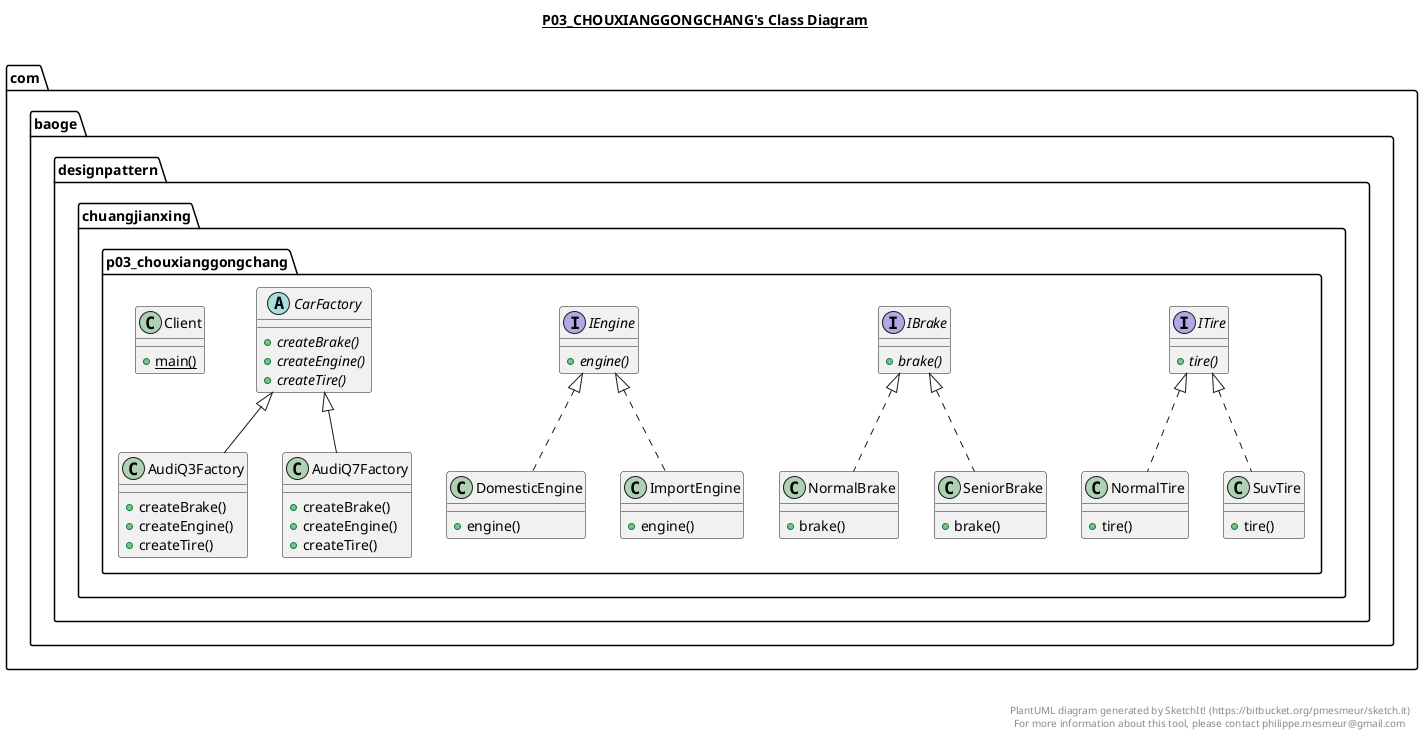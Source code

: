 @startuml

title __P03_CHOUXIANGGONGCHANG's Class Diagram__\n

  namespace com.baoge.designpattern {
    namespace chuangjianxing {
      namespace p03_chouxianggongchang {
        class com.baoge.designpattern.chuangjianxing.p03_chouxianggongchang.AudiQ3Factory {
            + createBrake()
            + createEngine()
            + createTire()
        }
      }
    }
  }
  

  namespace com.baoge.designpattern {
    namespace chuangjianxing {
      namespace p03_chouxianggongchang {
        class com.baoge.designpattern.chuangjianxing.p03_chouxianggongchang.AudiQ7Factory {
            + createBrake()
            + createEngine()
            + createTire()
        }
      }
    }
  }
  

  namespace com.baoge.designpattern {
    namespace chuangjianxing {
      namespace p03_chouxianggongchang {
        abstract class com.baoge.designpattern.chuangjianxing.p03_chouxianggongchang.CarFactory {
            {abstract} + createBrake()
            {abstract} + createEngine()
            {abstract} + createTire()
        }
      }
    }
  }
  

  namespace com.baoge.designpattern {
    namespace chuangjianxing {
      namespace p03_chouxianggongchang {
        class com.baoge.designpattern.chuangjianxing.p03_chouxianggongchang.Client {
            {static} + main()
        }
      }
    }
  }
  

  namespace com.baoge.designpattern {
    namespace chuangjianxing {
      namespace p03_chouxianggongchang {
        class com.baoge.designpattern.chuangjianxing.p03_chouxianggongchang.DomesticEngine {
            + engine()
        }
      }
    }
  }
  

  namespace com.baoge.designpattern {
    namespace chuangjianxing {
      namespace p03_chouxianggongchang {
        interface com.baoge.designpattern.chuangjianxing.p03_chouxianggongchang.IBrake {
            {abstract} + brake()
        }
      }
    }
  }
  

  namespace com.baoge.designpattern {
    namespace chuangjianxing {
      namespace p03_chouxianggongchang {
        interface com.baoge.designpattern.chuangjianxing.p03_chouxianggongchang.IEngine {
            {abstract} + engine()
        }
      }
    }
  }
  

  namespace com.baoge.designpattern {
    namespace chuangjianxing {
      namespace p03_chouxianggongchang {
        interface com.baoge.designpattern.chuangjianxing.p03_chouxianggongchang.ITire {
            {abstract} + tire()
        }
      }
    }
  }
  

  namespace com.baoge.designpattern {
    namespace chuangjianxing {
      namespace p03_chouxianggongchang {
        class com.baoge.designpattern.chuangjianxing.p03_chouxianggongchang.ImportEngine {
            + engine()
        }
      }
    }
  }
  

  namespace com.baoge.designpattern {
    namespace chuangjianxing {
      namespace p03_chouxianggongchang {
        class com.baoge.designpattern.chuangjianxing.p03_chouxianggongchang.NormalBrake {
            + brake()
        }
      }
    }
  }
  

  namespace com.baoge.designpattern {
    namespace chuangjianxing {
      namespace p03_chouxianggongchang {
        class com.baoge.designpattern.chuangjianxing.p03_chouxianggongchang.NormalTire {
            + tire()
        }
      }
    }
  }
  

  namespace com.baoge.designpattern {
    namespace chuangjianxing {
      namespace p03_chouxianggongchang {
        class com.baoge.designpattern.chuangjianxing.p03_chouxianggongchang.SeniorBrake {
            + brake()
        }
      }
    }
  }
  

  namespace com.baoge.designpattern {
    namespace chuangjianxing {
      namespace p03_chouxianggongchang {
        class com.baoge.designpattern.chuangjianxing.p03_chouxianggongchang.SuvTire {
            + tire()
        }
      }
    }
  }
  

  com.baoge.designpattern.chuangjianxing.p03_chouxianggongchang.AudiQ3Factory -up-|> com.baoge.designpattern.chuangjianxing.p03_chouxianggongchang.CarFactory
  com.baoge.designpattern.chuangjianxing.p03_chouxianggongchang.AudiQ7Factory -up-|> com.baoge.designpattern.chuangjianxing.p03_chouxianggongchang.CarFactory
  com.baoge.designpattern.chuangjianxing.p03_chouxianggongchang.DomesticEngine .up.|> com.baoge.designpattern.chuangjianxing.p03_chouxianggongchang.IEngine
  com.baoge.designpattern.chuangjianxing.p03_chouxianggongchang.ImportEngine .up.|> com.baoge.designpattern.chuangjianxing.p03_chouxianggongchang.IEngine
  com.baoge.designpattern.chuangjianxing.p03_chouxianggongchang.NormalBrake .up.|> com.baoge.designpattern.chuangjianxing.p03_chouxianggongchang.IBrake
  com.baoge.designpattern.chuangjianxing.p03_chouxianggongchang.NormalTire .up.|> com.baoge.designpattern.chuangjianxing.p03_chouxianggongchang.ITire
  com.baoge.designpattern.chuangjianxing.p03_chouxianggongchang.SeniorBrake .up.|> com.baoge.designpattern.chuangjianxing.p03_chouxianggongchang.IBrake
  com.baoge.designpattern.chuangjianxing.p03_chouxianggongchang.SuvTire .up.|> com.baoge.designpattern.chuangjianxing.p03_chouxianggongchang.ITire


right footer


PlantUML diagram generated by SketchIt! (https://bitbucket.org/pmesmeur/sketch.it)
For more information about this tool, please contact philippe.mesmeur@gmail.com
endfooter

@enduml
